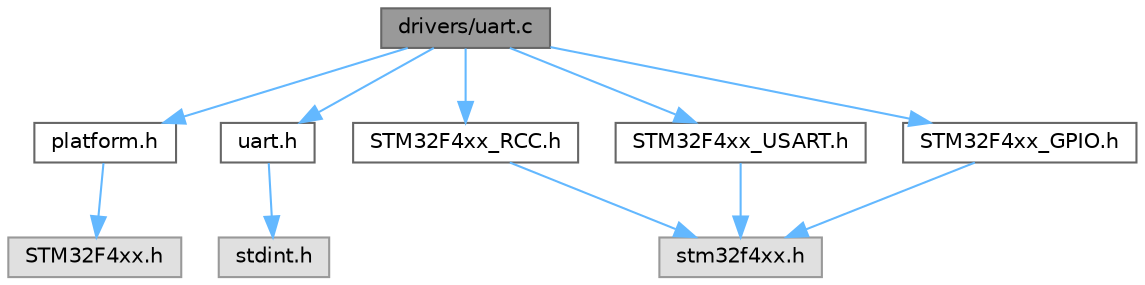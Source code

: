 digraph "drivers/uart.c"
{
 // LATEX_PDF_SIZE
  bgcolor="transparent";
  edge [fontname=Helvetica,fontsize=10,labelfontname=Helvetica,labelfontsize=10];
  node [fontname=Helvetica,fontsize=10,shape=box,height=0.2,width=0.4];
  Node1 [id="Node000001",label="drivers/uart.c",height=0.2,width=0.4,color="gray40", fillcolor="grey60", style="filled", fontcolor="black",tooltip=" "];
  Node1 -> Node2 [id="edge11_Node000001_Node000002",color="steelblue1",style="solid",tooltip=" "];
  Node2 [id="Node000002",label="platform.h",height=0.2,width=0.4,color="grey40", fillcolor="white", style="filled",URL="$platform_8h.html",tooltip=" "];
  Node2 -> Node3 [id="edge12_Node000002_Node000003",color="steelblue1",style="solid",tooltip=" "];
  Node3 [id="Node000003",label="STM32F4xx.h",height=0.2,width=0.4,color="grey60", fillcolor="#E0E0E0", style="filled",tooltip=" "];
  Node1 -> Node4 [id="edge13_Node000001_Node000004",color="steelblue1",style="solid",tooltip=" "];
  Node4 [id="Node000004",label="uart.h",height=0.2,width=0.4,color="grey40", fillcolor="white", style="filled",URL="$uart_8h.html",tooltip="Controller for a hardware UART module."];
  Node4 -> Node5 [id="edge14_Node000004_Node000005",color="steelblue1",style="solid",tooltip=" "];
  Node5 [id="Node000005",label="stdint.h",height=0.2,width=0.4,color="grey60", fillcolor="#E0E0E0", style="filled",tooltip=" "];
  Node1 -> Node6 [id="edge15_Node000001_Node000006",color="steelblue1",style="solid",tooltip=" "];
  Node6 [id="Node000006",label="STM32F4xx_RCC.h",height=0.2,width=0.4,color="grey40", fillcolor="white", style="filled",URL="$stm32f4xx__rcc_8h.html",tooltip="This file contains all the functions prototypes for the RCC firmware library."];
  Node6 -> Node7 [id="edge16_Node000006_Node000007",color="steelblue1",style="solid",tooltip=" "];
  Node7 [id="Node000007",label="stm32f4xx.h",height=0.2,width=0.4,color="grey60", fillcolor="#E0E0E0", style="filled",tooltip=" "];
  Node1 -> Node8 [id="edge17_Node000001_Node000008",color="steelblue1",style="solid",tooltip=" "];
  Node8 [id="Node000008",label="STM32F4xx_USART.h",height=0.2,width=0.4,color="grey40", fillcolor="white", style="filled",URL="$stm32f4xx__usart_8h.html",tooltip="This file contains all the functions prototypes for the USART firmware library."];
  Node8 -> Node7 [id="edge18_Node000008_Node000007",color="steelblue1",style="solid",tooltip=" "];
  Node1 -> Node9 [id="edge19_Node000001_Node000009",color="steelblue1",style="solid",tooltip=" "];
  Node9 [id="Node000009",label="STM32F4xx_GPIO.h",height=0.2,width=0.4,color="grey40", fillcolor="white", style="filled",URL="$stm32f4xx__gpio_8h.html",tooltip="This file contains all the functions prototypes for the GPIO firmware library."];
  Node9 -> Node7 [id="edge20_Node000009_Node000007",color="steelblue1",style="solid",tooltip=" "];
}
